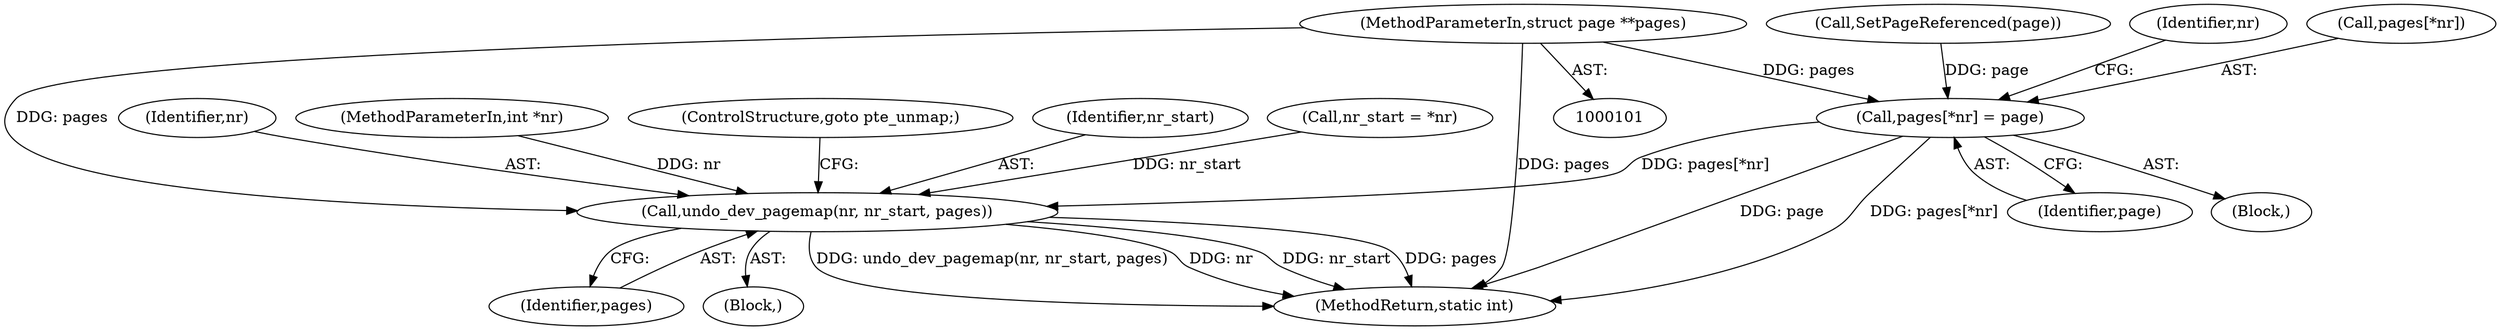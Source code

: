 digraph "0_linux_6b3a707736301c2128ca85ce85fb13f60b5e350a_10@pointer" {
"1000106" [label="(MethodParameterIn,struct page **pages)"];
"1000166" [label="(Call,undo_dev_pagemap(nr, nr_start, pages))"];
"1000214" [label="(Call,pages[*nr] = page)"];
"1000166" [label="(Call,undo_dev_pagemap(nr, nr_start, pages))"];
"1000167" [label="(Identifier,nr)"];
"1000219" [label="(Identifier,page)"];
"1000169" [label="(Identifier,pages)"];
"1000214" [label="(Call,pages[*nr] = page)"];
"1000212" [label="(Call,SetPageReferenced(page))"];
"1000133" [label="(Block,)"];
"1000107" [label="(MethodParameterIn,int *nr)"];
"1000170" [label="(ControlStructure,goto pte_unmap;)"];
"1000245" [label="(MethodReturn,static int)"];
"1000106" [label="(MethodParameterIn,struct page **pages)"];
"1000165" [label="(Block,)"];
"1000168" [label="(Identifier,nr_start)"];
"1000222" [label="(Identifier,nr)"];
"1000215" [label="(Call,pages[*nr])"];
"1000114" [label="(Call,nr_start = *nr)"];
"1000106" -> "1000101"  [label="AST: "];
"1000106" -> "1000245"  [label="DDG: pages"];
"1000106" -> "1000166"  [label="DDG: pages"];
"1000106" -> "1000214"  [label="DDG: pages"];
"1000166" -> "1000165"  [label="AST: "];
"1000166" -> "1000169"  [label="CFG: "];
"1000167" -> "1000166"  [label="AST: "];
"1000168" -> "1000166"  [label="AST: "];
"1000169" -> "1000166"  [label="AST: "];
"1000170" -> "1000166"  [label="CFG: "];
"1000166" -> "1000245"  [label="DDG: nr_start"];
"1000166" -> "1000245"  [label="DDG: pages"];
"1000166" -> "1000245"  [label="DDG: undo_dev_pagemap(nr, nr_start, pages)"];
"1000166" -> "1000245"  [label="DDG: nr"];
"1000107" -> "1000166"  [label="DDG: nr"];
"1000114" -> "1000166"  [label="DDG: nr_start"];
"1000214" -> "1000166"  [label="DDG: pages[*nr]"];
"1000214" -> "1000133"  [label="AST: "];
"1000214" -> "1000219"  [label="CFG: "];
"1000215" -> "1000214"  [label="AST: "];
"1000219" -> "1000214"  [label="AST: "];
"1000222" -> "1000214"  [label="CFG: "];
"1000214" -> "1000245"  [label="DDG: page"];
"1000214" -> "1000245"  [label="DDG: pages[*nr]"];
"1000212" -> "1000214"  [label="DDG: page"];
}
